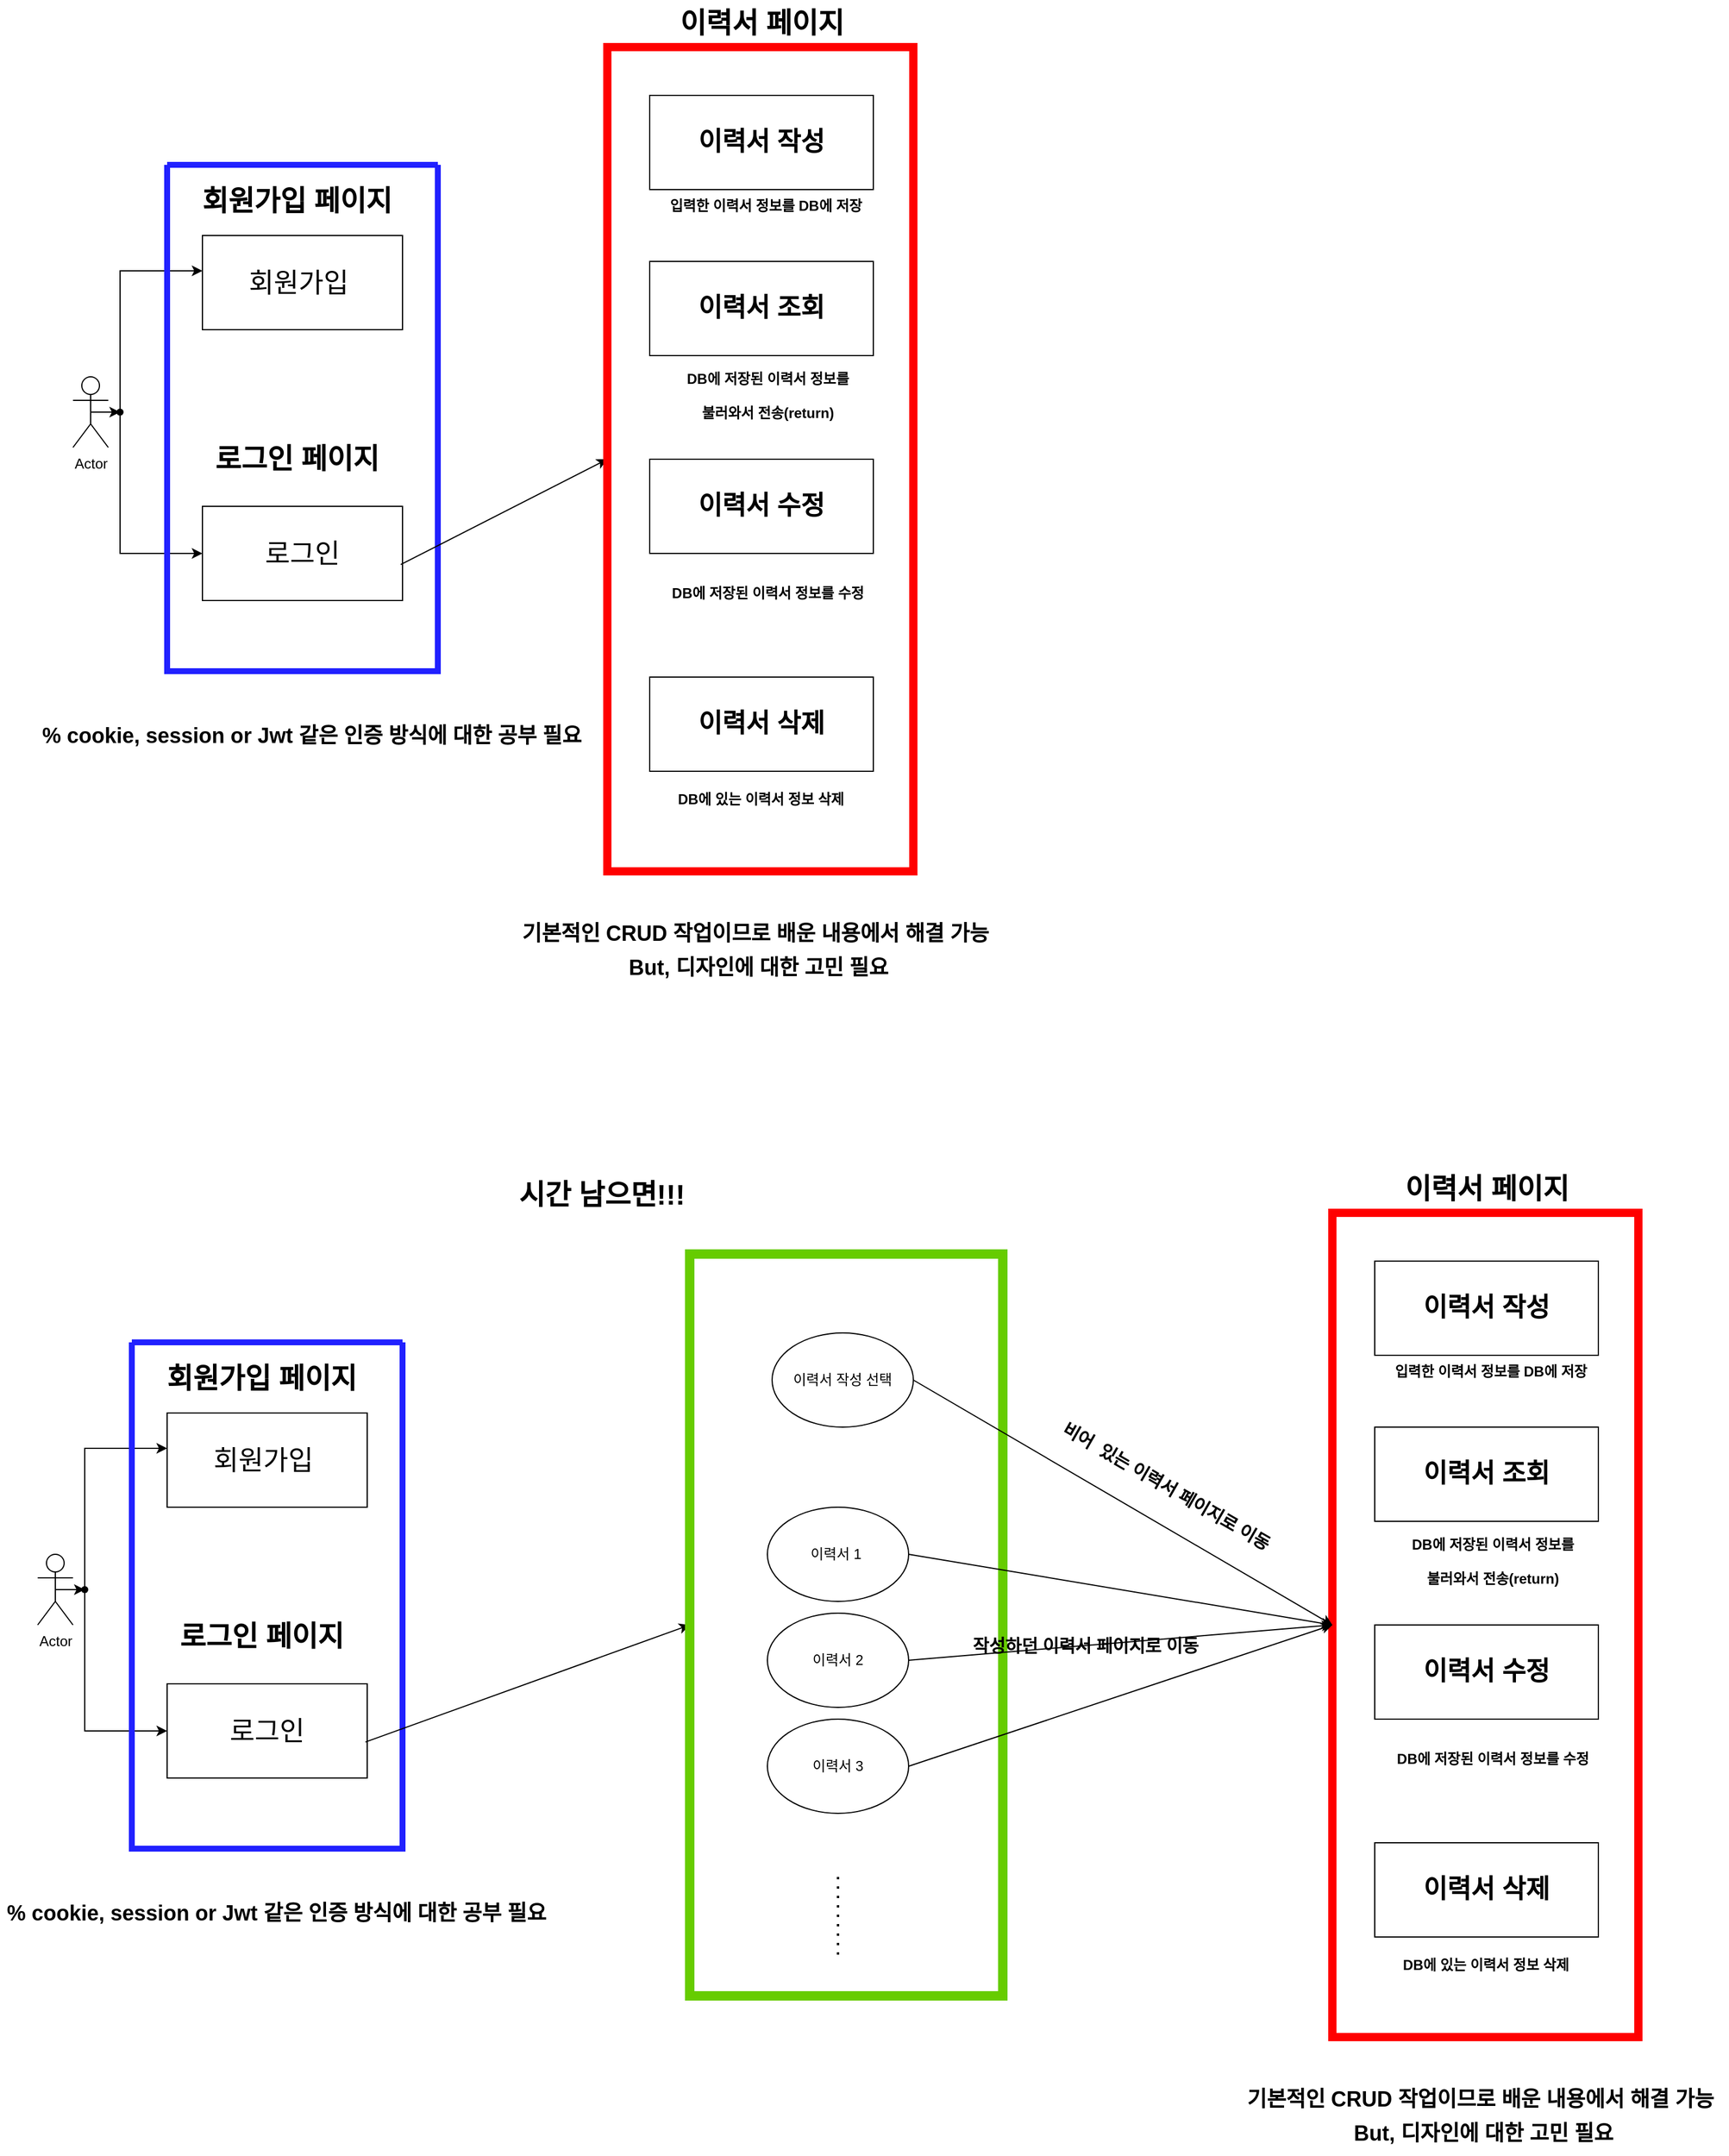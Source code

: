<mxfile version="20.7.4" type="device"><diagram id="C5RBs43oDa-KdzZeNtuy" name="Page-1"><mxGraphModel dx="1863" dy="1783" grid="1" gridSize="10" guides="1" tooltips="1" connect="1" arrows="1" fold="1" page="1" pageScale="1" pageWidth="827" pageHeight="1169" math="0" shadow="0"><root><mxCell id="WIyWlLk6GJQsqaUBKTNV-0"/><mxCell id="WIyWlLk6GJQsqaUBKTNV-1" parent="WIyWlLk6GJQsqaUBKTNV-0"/><mxCell id="AIsbPflcywbfL9G8iAHz-38" value="" style="edgeStyle=orthogonalEdgeStyle;rounded=0;orthogonalLoop=1;jettySize=auto;html=1;" parent="WIyWlLk6GJQsqaUBKTNV-1" edge="1"><mxGeometry relative="1" as="geometry"><mxPoint x="-700" y="-700" as="sourcePoint"/><mxPoint x="-630" y="-830" as="targetPoint"/><Array as="points"><mxPoint x="-700" y="-830"/></Array></mxGeometry></mxCell><mxCell id="AIsbPflcywbfL9G8iAHz-39" style="edgeStyle=orthogonalEdgeStyle;rounded=0;orthogonalLoop=1;jettySize=auto;html=1;exitX=0.5;exitY=0.5;exitDx=0;exitDy=0;exitPerimeter=0;entryX=0.38;entryY=0.93;entryDx=0;entryDy=0;entryPerimeter=0;" parent="WIyWlLk6GJQsqaUBKTNV-1" source="AIsbPflcywbfL9G8iAHz-40" target="AIsbPflcywbfL9G8iAHz-45" edge="1"><mxGeometry relative="1" as="geometry"/></mxCell><mxCell id="AIsbPflcywbfL9G8iAHz-40" value="Actor" style="shape=umlActor;verticalLabelPosition=bottom;verticalAlign=top;html=1;outlineConnect=0;" parent="WIyWlLk6GJQsqaUBKTNV-1" vertex="1"><mxGeometry x="-740" y="-740" width="30" height="60" as="geometry"/></mxCell><mxCell id="AIsbPflcywbfL9G8iAHz-41" value="&lt;font style=&quot;font-size: 23px;&quot;&gt;회원가입&amp;nbsp;&lt;/font&gt;" style="rounded=0;whiteSpace=wrap;html=1;" parent="WIyWlLk6GJQsqaUBKTNV-1" vertex="1"><mxGeometry x="-630" y="-860" width="170" height="80" as="geometry"/></mxCell><mxCell id="AIsbPflcywbfL9G8iAHz-42" value="" style="edgeStyle=orthogonalEdgeStyle;rounded=0;orthogonalLoop=1;jettySize=auto;html=1;entryX=0;entryY=0.5;entryDx=0;entryDy=0;" parent="WIyWlLk6GJQsqaUBKTNV-1" source="AIsbPflcywbfL9G8iAHz-45" target="AIsbPflcywbfL9G8iAHz-43" edge="1"><mxGeometry relative="1" as="geometry"><mxPoint x="-700" y="-710" as="sourcePoint"/><mxPoint x="-640" y="-590" as="targetPoint"/><Array as="points"><mxPoint x="-700" y="-590"/></Array></mxGeometry></mxCell><mxCell id="AIsbPflcywbfL9G8iAHz-43" value="&lt;font style=&quot;font-size: 23px;&quot;&gt;로그인&lt;/font&gt;" style="rounded=0;whiteSpace=wrap;html=1;" parent="WIyWlLk6GJQsqaUBKTNV-1" vertex="1"><mxGeometry x="-630" y="-630" width="170" height="80" as="geometry"/></mxCell><mxCell id="AIsbPflcywbfL9G8iAHz-44" value="" style="edgeStyle=orthogonalEdgeStyle;rounded=0;orthogonalLoop=1;jettySize=auto;html=1;" parent="WIyWlLk6GJQsqaUBKTNV-1" target="AIsbPflcywbfL9G8iAHz-45" edge="1"><mxGeometry relative="1" as="geometry"><mxPoint x="-700" y="-710" as="sourcePoint"/><mxPoint x="-620" y="-590" as="targetPoint"/><Array as="points"/></mxGeometry></mxCell><mxCell id="AIsbPflcywbfL9G8iAHz-45" value="" style="shape=waypoint;sketch=0;size=6;pointerEvents=1;points=[];fillColor=default;resizable=0;rotatable=0;perimeter=centerPerimeter;snapToPoint=1;verticalAlign=top;" parent="WIyWlLk6GJQsqaUBKTNV-1" vertex="1"><mxGeometry x="-710" y="-720" width="20" height="20" as="geometry"/></mxCell><mxCell id="AIsbPflcywbfL9G8iAHz-46" value="" style="swimlane;startSize=0;strokeWidth=5;strokeColor=#2121FF;" parent="WIyWlLk6GJQsqaUBKTNV-1" vertex="1"><mxGeometry x="-660" y="-920" width="230" height="430" as="geometry"/></mxCell><mxCell id="AIsbPflcywbfL9G8iAHz-60" value="회원가입 페이지" style="text;strokeColor=none;fillColor=none;html=1;fontSize=24;fontStyle=1;verticalAlign=middle;align=center;" parent="AIsbPflcywbfL9G8iAHz-46" vertex="1"><mxGeometry x="60" y="11" width="100" height="40" as="geometry"/></mxCell><mxCell id="AIsbPflcywbfL9G8iAHz-61" value="로그인 페이지" style="text;strokeColor=none;fillColor=none;html=1;fontSize=24;fontStyle=1;verticalAlign=middle;align=center;" parent="AIsbPflcywbfL9G8iAHz-46" vertex="1"><mxGeometry x="60" y="230" width="100" height="40" as="geometry"/></mxCell><mxCell id="AIsbPflcywbfL9G8iAHz-47" value="&lt;font style=&quot;font-size: 18px;&quot;&gt;&lt;font style=&quot;font-size: 18px;&quot;&gt;&amp;nbsp;% cookie, session or Jwt 같은 인증 방식에 대한 공부 필요&lt;/font&gt;&amp;nbsp;&amp;nbsp;&lt;/font&gt;" style="text;strokeColor=none;fillColor=none;html=1;fontSize=24;fontStyle=1;verticalAlign=middle;align=center;" parent="WIyWlLk6GJQsqaUBKTNV-1" vertex="1"><mxGeometry x="-660" y="-480" width="250" height="85" as="geometry"/></mxCell><mxCell id="AIsbPflcywbfL9G8iAHz-48" value="" style="endArrow=classic;html=1;rounded=0;exitX=0.991;exitY=0.618;exitDx=0;exitDy=0;exitPerimeter=0;entryX=0;entryY=0.5;entryDx=0;entryDy=0;" parent="WIyWlLk6GJQsqaUBKTNV-1" source="AIsbPflcywbfL9G8iAHz-43" target="AIsbPflcywbfL9G8iAHz-49" edge="1"><mxGeometry width="50" height="50" relative="1" as="geometry"><mxPoint x="-380" y="-720" as="sourcePoint"/><mxPoint x="-330" y="-710" as="targetPoint"/><Array as="points"/></mxGeometry></mxCell><mxCell id="AIsbPflcywbfL9G8iAHz-49" value="" style="rounded=0;whiteSpace=wrap;html=1;strokeColor=#FF0000;strokeWidth=7;" parent="WIyWlLk6GJQsqaUBKTNV-1" vertex="1"><mxGeometry x="-286" y="-1020" width="260" height="700" as="geometry"/></mxCell><mxCell id="AIsbPflcywbfL9G8iAHz-50" value="&lt;font style=&quot;font-size: 22px;&quot;&gt;&lt;b&gt;이력서 작성&lt;/b&gt;&lt;/font&gt;" style="rounded=0;whiteSpace=wrap;html=1;" parent="WIyWlLk6GJQsqaUBKTNV-1" vertex="1"><mxGeometry x="-250" y="-979" width="190" height="80" as="geometry"/></mxCell><mxCell id="AIsbPflcywbfL9G8iAHz-51" value="&lt;font style=&quot;font-size: 12px;&quot;&gt;입력한 이력서 정보를 DB에 저장&amp;nbsp;&lt;/font&gt;" style="text;strokeColor=none;fillColor=none;html=1;fontSize=24;fontStyle=1;verticalAlign=middle;align=center;" parent="WIyWlLk6GJQsqaUBKTNV-1" vertex="1"><mxGeometry x="-210" y="-909" width="120" height="40" as="geometry"/></mxCell><mxCell id="AIsbPflcywbfL9G8iAHz-52" value="&lt;font style=&quot;font-size: 22px;&quot;&gt;&lt;b&gt;이력서 조회&lt;/b&gt;&lt;/font&gt;" style="rounded=0;whiteSpace=wrap;html=1;" parent="WIyWlLk6GJQsqaUBKTNV-1" vertex="1"><mxGeometry x="-250" y="-838" width="190" height="80" as="geometry"/></mxCell><mxCell id="AIsbPflcywbfL9G8iAHz-53" value="&lt;span style=&quot;font-size: 12px;&quot;&gt;DB에 저장된 이력서 정보를 &lt;br&gt;불러와서 전송(return)&lt;/span&gt;" style="text;strokeColor=none;fillColor=none;html=1;fontSize=24;fontStyle=1;verticalAlign=middle;align=center;" parent="WIyWlLk6GJQsqaUBKTNV-1" vertex="1"><mxGeometry x="-350" y="-748" width="400" height="40" as="geometry"/></mxCell><mxCell id="AIsbPflcywbfL9G8iAHz-54" value="&lt;font style=&quot;font-size: 22px;&quot;&gt;&lt;b&gt;이력서 수정&lt;/b&gt;&lt;/font&gt;" style="rounded=0;whiteSpace=wrap;html=1;" parent="WIyWlLk6GJQsqaUBKTNV-1" vertex="1"><mxGeometry x="-250" y="-670" width="190" height="80" as="geometry"/></mxCell><mxCell id="AIsbPflcywbfL9G8iAHz-55" value="&lt;span style=&quot;font-size: 12px;&quot;&gt;DB에 저장된 이력서 정보를&amp;nbsp;수정&lt;br&gt;&lt;/span&gt;" style="text;strokeColor=none;fillColor=none;html=1;fontSize=24;fontStyle=1;verticalAlign=middle;align=center;" parent="WIyWlLk6GJQsqaUBKTNV-1" vertex="1"><mxGeometry x="-350" y="-580" width="400" height="40" as="geometry"/></mxCell><mxCell id="AIsbPflcywbfL9G8iAHz-56" style="edgeStyle=orthogonalEdgeStyle;rounded=0;orthogonalLoop=1;jettySize=auto;html=1;exitX=0.5;exitY=1;exitDx=0;exitDy=0;" parent="WIyWlLk6GJQsqaUBKTNV-1" source="AIsbPflcywbfL9G8iAHz-49" target="AIsbPflcywbfL9G8iAHz-49" edge="1"><mxGeometry relative="1" as="geometry"/></mxCell><mxCell id="AIsbPflcywbfL9G8iAHz-57" value="&lt;font style=&quot;font-size: 22px;&quot;&gt;&lt;b&gt;이력서 삭제&lt;/b&gt;&lt;/font&gt;" style="rounded=0;whiteSpace=wrap;html=1;" parent="WIyWlLk6GJQsqaUBKTNV-1" vertex="1"><mxGeometry x="-250" y="-485" width="190" height="80" as="geometry"/></mxCell><mxCell id="AIsbPflcywbfL9G8iAHz-58" value="&lt;span style=&quot;font-size: 12px;&quot;&gt;DB에 있는 이력서 정보 삭제&lt;/span&gt;" style="text;strokeColor=none;fillColor=none;html=1;fontSize=24;fontStyle=1;verticalAlign=middle;align=center;" parent="WIyWlLk6GJQsqaUBKTNV-1" vertex="1"><mxGeometry x="-356" y="-405" width="400" height="40" as="geometry"/></mxCell><mxCell id="AIsbPflcywbfL9G8iAHz-59" value="&lt;font style=&quot;font-size: 18px;&quot;&gt;기본적인 CRUD 작업이므로 배운 내용에서 해결 가능&amp;nbsp;&lt;br&gt;But, 디자인에 대한 고민 필요&lt;/font&gt;" style="text;strokeColor=none;fillColor=none;html=1;fontSize=24;fontStyle=1;verticalAlign=middle;align=center;" parent="WIyWlLk6GJQsqaUBKTNV-1" vertex="1"><mxGeometry x="-286" y="-290" width="256" height="70" as="geometry"/></mxCell><mxCell id="AIsbPflcywbfL9G8iAHz-63" value="이력서 페이지" style="text;strokeColor=none;fillColor=none;html=1;fontSize=24;fontStyle=1;verticalAlign=middle;align=center;" parent="WIyWlLk6GJQsqaUBKTNV-1" vertex="1"><mxGeometry x="-205" y="-1060" width="100" height="40" as="geometry"/></mxCell><mxCell id="AIsbPflcywbfL9G8iAHz-64" value="" style="edgeStyle=orthogonalEdgeStyle;rounded=0;orthogonalLoop=1;jettySize=auto;html=1;" parent="WIyWlLk6GJQsqaUBKTNV-1" edge="1"><mxGeometry relative="1" as="geometry"><mxPoint x="-730" y="300" as="sourcePoint"/><mxPoint x="-660" y="170" as="targetPoint"/><Array as="points"><mxPoint x="-730" y="170"/></Array></mxGeometry></mxCell><mxCell id="AIsbPflcywbfL9G8iAHz-65" style="edgeStyle=orthogonalEdgeStyle;rounded=0;orthogonalLoop=1;jettySize=auto;html=1;exitX=0.5;exitY=0.5;exitDx=0;exitDy=0;exitPerimeter=0;entryX=0.38;entryY=0.93;entryDx=0;entryDy=0;entryPerimeter=0;" parent="WIyWlLk6GJQsqaUBKTNV-1" source="AIsbPflcywbfL9G8iAHz-66" target="AIsbPflcywbfL9G8iAHz-71" edge="1"><mxGeometry relative="1" as="geometry"/></mxCell><mxCell id="AIsbPflcywbfL9G8iAHz-66" value="Actor" style="shape=umlActor;verticalLabelPosition=bottom;verticalAlign=top;html=1;outlineConnect=0;" parent="WIyWlLk6GJQsqaUBKTNV-1" vertex="1"><mxGeometry x="-770" y="260" width="30" height="60" as="geometry"/></mxCell><mxCell id="AIsbPflcywbfL9G8iAHz-67" value="&lt;font style=&quot;font-size: 23px;&quot;&gt;회원가입&amp;nbsp;&lt;/font&gt;" style="rounded=0;whiteSpace=wrap;html=1;" parent="WIyWlLk6GJQsqaUBKTNV-1" vertex="1"><mxGeometry x="-660" y="140" width="170" height="80" as="geometry"/></mxCell><mxCell id="AIsbPflcywbfL9G8iAHz-68" value="" style="edgeStyle=orthogonalEdgeStyle;rounded=0;orthogonalLoop=1;jettySize=auto;html=1;entryX=0;entryY=0.5;entryDx=0;entryDy=0;" parent="WIyWlLk6GJQsqaUBKTNV-1" source="AIsbPflcywbfL9G8iAHz-71" target="AIsbPflcywbfL9G8iAHz-69" edge="1"><mxGeometry relative="1" as="geometry"><mxPoint x="-730" y="290" as="sourcePoint"/><mxPoint x="-670" y="410" as="targetPoint"/><Array as="points"><mxPoint x="-730" y="410"/></Array></mxGeometry></mxCell><mxCell id="AIsbPflcywbfL9G8iAHz-69" value="&lt;font style=&quot;font-size: 23px;&quot;&gt;로그인&lt;/font&gt;" style="rounded=0;whiteSpace=wrap;html=1;" parent="WIyWlLk6GJQsqaUBKTNV-1" vertex="1"><mxGeometry x="-660" y="370" width="170" height="80" as="geometry"/></mxCell><mxCell id="AIsbPflcywbfL9G8iAHz-70" value="" style="edgeStyle=orthogonalEdgeStyle;rounded=0;orthogonalLoop=1;jettySize=auto;html=1;" parent="WIyWlLk6GJQsqaUBKTNV-1" target="AIsbPflcywbfL9G8iAHz-71" edge="1"><mxGeometry relative="1" as="geometry"><mxPoint x="-730" y="290" as="sourcePoint"/><mxPoint x="-650" y="410" as="targetPoint"/><Array as="points"/></mxGeometry></mxCell><mxCell id="AIsbPflcywbfL9G8iAHz-71" value="" style="shape=waypoint;sketch=0;size=6;pointerEvents=1;points=[];fillColor=default;resizable=0;rotatable=0;perimeter=centerPerimeter;snapToPoint=1;verticalAlign=top;" parent="WIyWlLk6GJQsqaUBKTNV-1" vertex="1"><mxGeometry x="-740" y="280" width="20" height="20" as="geometry"/></mxCell><mxCell id="AIsbPflcywbfL9G8iAHz-72" value="" style="swimlane;startSize=0;strokeWidth=5;strokeColor=#2121FF;" parent="WIyWlLk6GJQsqaUBKTNV-1" vertex="1"><mxGeometry x="-690" y="80" width="230" height="430" as="geometry"/></mxCell><mxCell id="AIsbPflcywbfL9G8iAHz-73" value="회원가입 페이지" style="text;strokeColor=none;fillColor=none;html=1;fontSize=24;fontStyle=1;verticalAlign=middle;align=center;" parent="AIsbPflcywbfL9G8iAHz-72" vertex="1"><mxGeometry x="60" y="11" width="100" height="40" as="geometry"/></mxCell><mxCell id="AIsbPflcywbfL9G8iAHz-74" value="로그인 페이지" style="text;strokeColor=none;fillColor=none;html=1;fontSize=24;fontStyle=1;verticalAlign=middle;align=center;" parent="AIsbPflcywbfL9G8iAHz-72" vertex="1"><mxGeometry x="60" y="230" width="100" height="40" as="geometry"/></mxCell><mxCell id="AIsbPflcywbfL9G8iAHz-75" value="&lt;font style=&quot;font-size: 18px;&quot;&gt;&lt;font style=&quot;font-size: 18px;&quot;&gt;&amp;nbsp;% cookie, session or Jwt 같은 인증 방식에 대한 공부 필요&lt;/font&gt;&amp;nbsp;&amp;nbsp;&lt;/font&gt;" style="text;strokeColor=none;fillColor=none;html=1;fontSize=24;fontStyle=1;verticalAlign=middle;align=center;" parent="WIyWlLk6GJQsqaUBKTNV-1" vertex="1"><mxGeometry x="-690" y="520" width="250" height="85" as="geometry"/></mxCell><mxCell id="AIsbPflcywbfL9G8iAHz-76" value="" style="endArrow=classic;html=1;rounded=0;exitX=0.991;exitY=0.618;exitDx=0;exitDy=0;exitPerimeter=0;entryX=0;entryY=0.5;entryDx=0;entryDy=0;" parent="WIyWlLk6GJQsqaUBKTNV-1" source="AIsbPflcywbfL9G8iAHz-69" target="AIsbPflcywbfL9G8iAHz-89" edge="1"><mxGeometry width="50" height="50" relative="1" as="geometry"><mxPoint x="-410" y="280" as="sourcePoint"/><mxPoint x="-240" y="300" as="targetPoint"/><Array as="points"/></mxGeometry></mxCell><mxCell id="AIsbPflcywbfL9G8iAHz-77" value="" style="rounded=0;whiteSpace=wrap;html=1;strokeColor=#FF0000;strokeWidth=7;" parent="WIyWlLk6GJQsqaUBKTNV-1" vertex="1"><mxGeometry x="330" y="-30" width="260" height="700" as="geometry"/></mxCell><mxCell id="AIsbPflcywbfL9G8iAHz-78" value="&lt;font style=&quot;font-size: 22px;&quot;&gt;&lt;b&gt;이력서 작성&lt;/b&gt;&lt;/font&gt;" style="rounded=0;whiteSpace=wrap;html=1;" parent="WIyWlLk6GJQsqaUBKTNV-1" vertex="1"><mxGeometry x="366" y="11" width="190" height="80" as="geometry"/></mxCell><mxCell id="AIsbPflcywbfL9G8iAHz-79" value="&lt;font style=&quot;font-size: 12px;&quot;&gt;입력한 이력서 정보를 DB에 저장&amp;nbsp;&lt;/font&gt;" style="text;strokeColor=none;fillColor=none;html=1;fontSize=24;fontStyle=1;verticalAlign=middle;align=center;" parent="WIyWlLk6GJQsqaUBKTNV-1" vertex="1"><mxGeometry x="406" y="81" width="120" height="40" as="geometry"/></mxCell><mxCell id="AIsbPflcywbfL9G8iAHz-80" value="&lt;font style=&quot;font-size: 22px;&quot;&gt;&lt;b&gt;이력서 조회&lt;/b&gt;&lt;/font&gt;" style="rounded=0;whiteSpace=wrap;html=1;" parent="WIyWlLk6GJQsqaUBKTNV-1" vertex="1"><mxGeometry x="366" y="152" width="190" height="80" as="geometry"/></mxCell><mxCell id="AIsbPflcywbfL9G8iAHz-81" value="&lt;span style=&quot;font-size: 12px;&quot;&gt;DB에 저장된 이력서 정보를 &lt;br&gt;불러와서 전송(return)&lt;/span&gt;" style="text;strokeColor=none;fillColor=none;html=1;fontSize=24;fontStyle=1;verticalAlign=middle;align=center;" parent="WIyWlLk6GJQsqaUBKTNV-1" vertex="1"><mxGeometry x="266" y="242" width="400" height="40" as="geometry"/></mxCell><mxCell id="AIsbPflcywbfL9G8iAHz-82" value="&lt;font style=&quot;font-size: 22px;&quot;&gt;&lt;b&gt;이력서 수정&lt;/b&gt;&lt;/font&gt;" style="rounded=0;whiteSpace=wrap;html=1;" parent="WIyWlLk6GJQsqaUBKTNV-1" vertex="1"><mxGeometry x="366" y="320" width="190" height="80" as="geometry"/></mxCell><mxCell id="AIsbPflcywbfL9G8iAHz-83" value="&lt;span style=&quot;font-size: 12px;&quot;&gt;DB에 저장된 이력서 정보를&amp;nbsp;수정&lt;br&gt;&lt;/span&gt;" style="text;strokeColor=none;fillColor=none;html=1;fontSize=24;fontStyle=1;verticalAlign=middle;align=center;" parent="WIyWlLk6GJQsqaUBKTNV-1" vertex="1"><mxGeometry x="266" y="410" width="400" height="40" as="geometry"/></mxCell><mxCell id="AIsbPflcywbfL9G8iAHz-84" style="edgeStyle=orthogonalEdgeStyle;rounded=0;orthogonalLoop=1;jettySize=auto;html=1;exitX=0.5;exitY=1;exitDx=0;exitDy=0;" parent="WIyWlLk6GJQsqaUBKTNV-1" source="AIsbPflcywbfL9G8iAHz-77" target="AIsbPflcywbfL9G8iAHz-77" edge="1"><mxGeometry relative="1" as="geometry"/></mxCell><mxCell id="AIsbPflcywbfL9G8iAHz-85" value="&lt;font style=&quot;font-size: 22px;&quot;&gt;&lt;b&gt;이력서 삭제&lt;/b&gt;&lt;/font&gt;" style="rounded=0;whiteSpace=wrap;html=1;" parent="WIyWlLk6GJQsqaUBKTNV-1" vertex="1"><mxGeometry x="366" y="505" width="190" height="80" as="geometry"/></mxCell><mxCell id="AIsbPflcywbfL9G8iAHz-86" value="&lt;span style=&quot;font-size: 12px;&quot;&gt;DB에 있는 이력서 정보 삭제&lt;/span&gt;" style="text;strokeColor=none;fillColor=none;html=1;fontSize=24;fontStyle=1;verticalAlign=middle;align=center;" parent="WIyWlLk6GJQsqaUBKTNV-1" vertex="1"><mxGeometry x="260" y="585" width="400" height="40" as="geometry"/></mxCell><mxCell id="AIsbPflcywbfL9G8iAHz-87" value="&lt;font style=&quot;font-size: 18px;&quot;&gt;기본적인 CRUD 작업이므로 배운 내용에서 해결 가능&amp;nbsp;&lt;br&gt;But, 디자인에 대한 고민 필요&lt;/font&gt;" style="text;strokeColor=none;fillColor=none;html=1;fontSize=24;fontStyle=1;verticalAlign=middle;align=center;" parent="WIyWlLk6GJQsqaUBKTNV-1" vertex="1"><mxGeometry x="330" y="700" width="256" height="70" as="geometry"/></mxCell><mxCell id="AIsbPflcywbfL9G8iAHz-88" value="이력서 페이지" style="text;strokeColor=none;fillColor=none;html=1;fontSize=24;fontStyle=1;verticalAlign=middle;align=center;" parent="WIyWlLk6GJQsqaUBKTNV-1" vertex="1"><mxGeometry x="411" y="-70" width="100" height="40" as="geometry"/></mxCell><mxCell id="AIsbPflcywbfL9G8iAHz-89" value="" style="rounded=0;whiteSpace=wrap;html=1;strokeWidth=8;strokeColor=#66CC00;" parent="WIyWlLk6GJQsqaUBKTNV-1" vertex="1"><mxGeometry x="-216" y="5" width="266" height="630" as="geometry"/></mxCell><mxCell id="AIsbPflcywbfL9G8iAHz-90" value="" style="endArrow=classic;html=1;rounded=0;entryX=0;entryY=0.5;entryDx=0;entryDy=0;exitX=1;exitY=0.5;exitDx=0;exitDy=0;" parent="WIyWlLk6GJQsqaUBKTNV-1" source="AIsbPflcywbfL9G8iAHz-92" target="AIsbPflcywbfL9G8iAHz-77" edge="1"><mxGeometry width="50" height="50" relative="1" as="geometry"><mxPoint x="-150" y="400" as="sourcePoint"/><mxPoint x="-100" y="350" as="targetPoint"/></mxGeometry></mxCell><mxCell id="AIsbPflcywbfL9G8iAHz-92" value="이력서 작성 선택" style="ellipse;whiteSpace=wrap;html=1;" parent="WIyWlLk6GJQsqaUBKTNV-1" vertex="1"><mxGeometry x="-146" y="72" width="120" height="80" as="geometry"/></mxCell><mxCell id="AIsbPflcywbfL9G8iAHz-93" value="이력서 1&amp;nbsp;" style="ellipse;whiteSpace=wrap;html=1;" parent="WIyWlLk6GJQsqaUBKTNV-1" vertex="1"><mxGeometry x="-150" y="220" width="120" height="80" as="geometry"/></mxCell><mxCell id="AIsbPflcywbfL9G8iAHz-94" value="이력서 2" style="ellipse;whiteSpace=wrap;html=1;" parent="WIyWlLk6GJQsqaUBKTNV-1" vertex="1"><mxGeometry x="-150" y="310" width="120" height="80" as="geometry"/></mxCell><mxCell id="AIsbPflcywbfL9G8iAHz-95" value="이력서 3" style="ellipse;whiteSpace=wrap;html=1;" parent="WIyWlLk6GJQsqaUBKTNV-1" vertex="1"><mxGeometry x="-150" y="400" width="120" height="80" as="geometry"/></mxCell><mxCell id="AIsbPflcywbfL9G8iAHz-96" value="" style="endArrow=none;dashed=1;html=1;dashPattern=1 3;strokeWidth=2;rounded=0;" parent="WIyWlLk6GJQsqaUBKTNV-1" edge="1"><mxGeometry width="50" height="50" relative="1" as="geometry"><mxPoint x="-90" y="600" as="sourcePoint"/><mxPoint x="-90" y="530" as="targetPoint"/></mxGeometry></mxCell><mxCell id="AIsbPflcywbfL9G8iAHz-97" value="&lt;font style=&quot;font-size: 15px;&quot;&gt;비어&amp;nbsp; 있는 이력서 페이지로 이동&lt;/font&gt;" style="text;strokeColor=none;fillColor=none;html=1;fontSize=24;fontStyle=1;verticalAlign=middle;align=center;rotation=30;" parent="WIyWlLk6GJQsqaUBKTNV-1" vertex="1"><mxGeometry x="140" y="180" width="100" height="40" as="geometry"/></mxCell><mxCell id="AIsbPflcywbfL9G8iAHz-98" value="" style="endArrow=classic;html=1;rounded=0;exitX=1;exitY=0.5;exitDx=0;exitDy=0;" parent="WIyWlLk6GJQsqaUBKTNV-1" source="AIsbPflcywbfL9G8iAHz-95" edge="1"><mxGeometry width="50" height="50" relative="1" as="geometry"><mxPoint x="-30" y="440" as="sourcePoint"/><mxPoint x="330" y="320" as="targetPoint"/></mxGeometry></mxCell><mxCell id="AIsbPflcywbfL9G8iAHz-99" value="" style="endArrow=classic;html=1;rounded=0;entryX=0;entryY=0.5;entryDx=0;entryDy=0;exitX=1;exitY=0.5;exitDx=0;exitDy=0;" parent="WIyWlLk6GJQsqaUBKTNV-1" source="AIsbPflcywbfL9G8iAHz-94" target="AIsbPflcywbfL9G8iAHz-77" edge="1"><mxGeometry width="50" height="50" relative="1" as="geometry"><mxPoint x="-10" y="350" as="sourcePoint"/><mxPoint x="20" y="300" as="targetPoint"/></mxGeometry></mxCell><mxCell id="AIsbPflcywbfL9G8iAHz-100" value="" style="endArrow=classic;html=1;rounded=0;exitX=1;exitY=0.5;exitDx=0;exitDy=0;entryX=0;entryY=0.5;entryDx=0;entryDy=0;" parent="WIyWlLk6GJQsqaUBKTNV-1" source="AIsbPflcywbfL9G8iAHz-93" target="AIsbPflcywbfL9G8iAHz-77" edge="1"><mxGeometry width="50" height="50" relative="1" as="geometry"><mxPoint x="-20" y="380" as="sourcePoint"/><mxPoint x="30" y="330" as="targetPoint"/><Array as="points"/></mxGeometry></mxCell><mxCell id="AIsbPflcywbfL9G8iAHz-101" value="&lt;font style=&quot;font-size: 15px;&quot;&gt;작성하던 이력서 페이지로 이동&lt;/font&gt;" style="text;strokeColor=none;fillColor=none;html=1;fontSize=24;fontStyle=1;verticalAlign=middle;align=center;" parent="WIyWlLk6GJQsqaUBKTNV-1" vertex="1"><mxGeometry x="60" y="310" width="120" height="50" as="geometry"/></mxCell><mxCell id="_JBOVPsZtyaP3HzGCBUL-0" value="시간 남으면!!!" style="text;strokeColor=none;fillColor=none;html=1;fontSize=24;fontStyle=1;verticalAlign=middle;align=center;" vertex="1" parent="WIyWlLk6GJQsqaUBKTNV-1"><mxGeometry x="-556" y="-95" width="530" height="100" as="geometry"/></mxCell></root></mxGraphModel></diagram></mxfile>